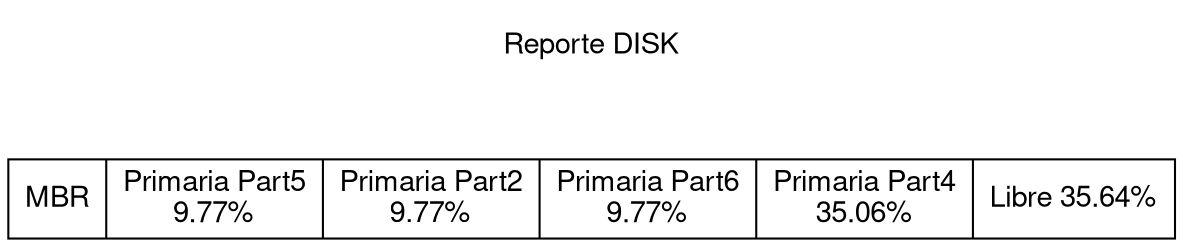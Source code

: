 digraph G {
		fontname="Helvetica,Arial,sans-serif"
		node [fontname="Helvetica,Arial,sans-serif"]
		edge [fontname="Helvetica,Arial,sans-serif"]
		concentrate=True;
		rankdir=TB;
		node [shape=record];

		title [label="Reporte DISK" shape=plaintext fontname="Helvetica,Arial,sans-serif"];

		dsk [label="{MBR}|{Primaria Part5\n9.77%}|{Primaria Part2\n9.77%}|{Primaria Part6\n9.77%}|{Primaria Part4\n35.06%}|Libre 35.64%"];

		title -> dsk [style=invis];
	}